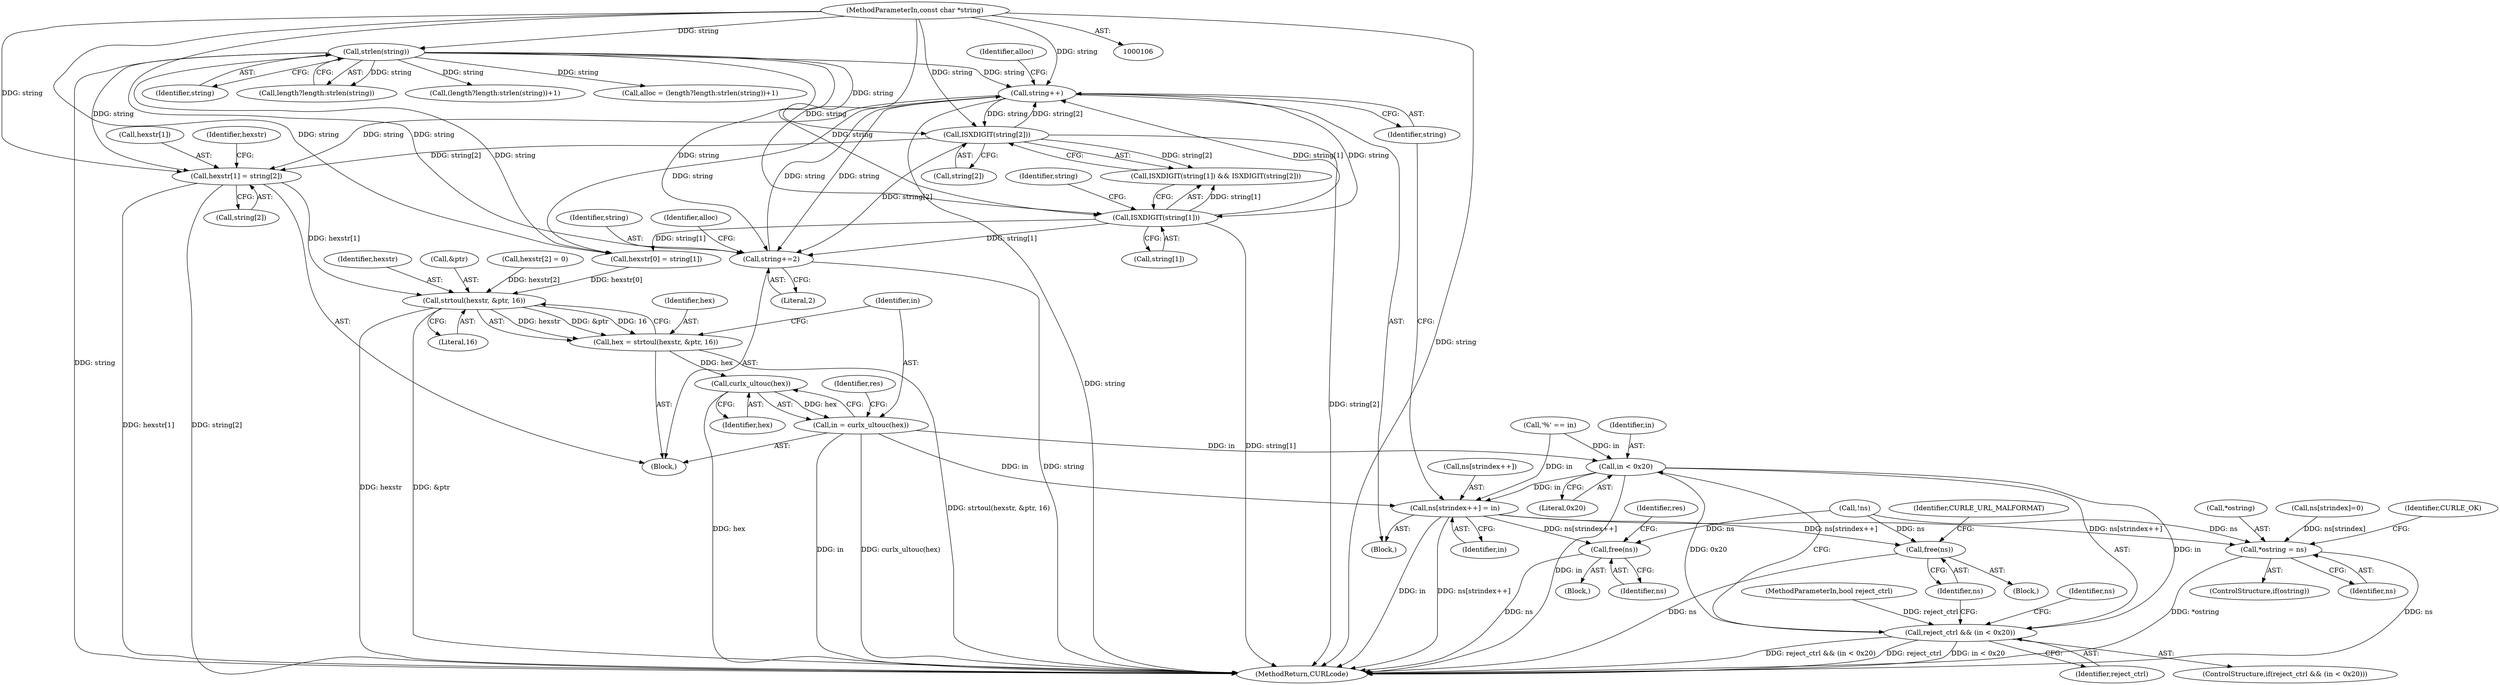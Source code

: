 digraph "0_curl_192c4f788d48f82c03e9cef40013f34370e90737@array" {
"1000179" [label="(Call,hexstr[1] = string[2])"];
"1000239" [label="(Call,string++)"];
"1000165" [label="(Call,ISXDIGIT(string[2]))"];
"1000121" [label="(Call,strlen(string))"];
"1000108" [label="(MethodParameterIn,const char *string)"];
"1000161" [label="(Call,ISXDIGIT(string[1]))"];
"1000216" [label="(Call,string+=2)"];
"1000193" [label="(Call,strtoul(hexstr, &ptr, 16))"];
"1000191" [label="(Call,hex = strtoul(hexstr, &ptr, 16))"];
"1000200" [label="(Call,curlx_ultouc(hex))"];
"1000198" [label="(Call,in = curlx_ultouc(hex))"];
"1000225" [label="(Call,in < 0x20)"];
"1000223" [label="(Call,reject_ctrl && (in < 0x20))"];
"1000233" [label="(Call,ns[strindex++] = in)"];
"1000212" [label="(Call,free(ns))"];
"1000229" [label="(Call,free(ns))"];
"1000254" [label="(Call,*ostring = ns)"];
"1000160" [label="(Call,ISXDIGIT(string[1]) && ISXDIGIT(string[2]))"];
"1000240" [label="(Identifier,string)"];
"1000166" [label="(Call,string[2])"];
"1000217" [label="(Identifier,string)"];
"1000224" [label="(Identifier,reject_ctrl)"];
"1000198" [label="(Call,in = curlx_ultouc(hex))"];
"1000197" [label="(Literal,16)"];
"1000146" [label="(Block,)"];
"1000191" [label="(Call,hex = strtoul(hexstr, &ptr, 16))"];
"1000225" [label="(Call,in < 0x20)"];
"1000255" [label="(Call,*ostring)"];
"1000161" [label="(Call,ISXDIGIT(string[1]))"];
"1000115" [label="(Call,alloc = (length?length:strlen(string))+1)"];
"1000215" [label="(Identifier,res)"];
"1000201" [label="(Identifier,hex)"];
"1000257" [label="(Identifier,ns)"];
"1000162" [label="(Call,string[1])"];
"1000122" [label="(Identifier,string)"];
"1000213" [label="(Identifier,ns)"];
"1000194" [label="(Identifier,hexstr)"];
"1000108" [label="(MethodParameterIn,const char *string)"];
"1000199" [label="(Identifier,in)"];
"1000232" [label="(Identifier,CURLE_URL_MALFORMAT)"];
"1000169" [label="(Block,)"];
"1000179" [label="(Call,hexstr[1] = string[2])"];
"1000203" [label="(Identifier,res)"];
"1000216" [label="(Call,string+=2)"];
"1000211" [label="(Block,)"];
"1000192" [label="(Identifier,hex)"];
"1000229" [label="(Call,free(ns))"];
"1000165" [label="(Call,ISXDIGIT(string[2]))"];
"1000188" [label="(Identifier,hexstr)"];
"1000200" [label="(Call,curlx_ultouc(hex))"];
"1000254" [label="(Call,*ostring = ns)"];
"1000167" [label="(Identifier,string)"];
"1000239" [label="(Call,string++)"];
"1000230" [label="(Identifier,ns)"];
"1000121" [label="(Call,strlen(string))"];
"1000260" [label="(MethodReturn,CURLcode)"];
"1000172" [label="(Call,hexstr[0] = string[1])"];
"1000195" [label="(Call,&ptr)"];
"1000222" [label="(ControlStructure,if(reject_ctrl && (in < 0x20)))"];
"1000241" [label="(Call,ns[strindex]=0)"];
"1000186" [label="(Call,hexstr[2] = 0)"];
"1000233" [label="(Call,ns[strindex++] = in)"];
"1000112" [label="(MethodParameterIn,bool reject_ctrl)"];
"1000220" [label="(Identifier,alloc)"];
"1000238" [label="(Identifier,in)"];
"1000227" [label="(Literal,0x20)"];
"1000218" [label="(Literal,2)"];
"1000153" [label="(Call,'%' == in)"];
"1000180" [label="(Call,hexstr[1])"];
"1000183" [label="(Call,string[2])"];
"1000223" [label="(Call,reject_ctrl && (in < 0x20))"];
"1000193" [label="(Call,strtoul(hexstr, &ptr, 16))"];
"1000212" [label="(Call,free(ns))"];
"1000259" [label="(Identifier,CURLE_OK)"];
"1000252" [label="(ControlStructure,if(ostring))"];
"1000137" [label="(Call,!ns)"];
"1000235" [label="(Identifier,ns)"];
"1000228" [label="(Block,)"];
"1000118" [label="(Call,length?length:strlen(string))"];
"1000144" [label="(Identifier,alloc)"];
"1000226" [label="(Identifier,in)"];
"1000234" [label="(Call,ns[strindex++])"];
"1000117" [label="(Call,(length?length:strlen(string))+1)"];
"1000179" -> "1000169"  [label="AST: "];
"1000179" -> "1000183"  [label="CFG: "];
"1000180" -> "1000179"  [label="AST: "];
"1000183" -> "1000179"  [label="AST: "];
"1000188" -> "1000179"  [label="CFG: "];
"1000179" -> "1000260"  [label="DDG: hexstr[1]"];
"1000179" -> "1000260"  [label="DDG: string[2]"];
"1000239" -> "1000179"  [label="DDG: string"];
"1000165" -> "1000179"  [label="DDG: string[2]"];
"1000121" -> "1000179"  [label="DDG: string"];
"1000108" -> "1000179"  [label="DDG: string"];
"1000179" -> "1000193"  [label="DDG: hexstr[1]"];
"1000239" -> "1000146"  [label="AST: "];
"1000239" -> "1000240"  [label="CFG: "];
"1000240" -> "1000239"  [label="AST: "];
"1000144" -> "1000239"  [label="CFG: "];
"1000239" -> "1000260"  [label="DDG: string"];
"1000239" -> "1000161"  [label="DDG: string"];
"1000239" -> "1000165"  [label="DDG: string"];
"1000239" -> "1000172"  [label="DDG: string"];
"1000239" -> "1000216"  [label="DDG: string"];
"1000165" -> "1000239"  [label="DDG: string[2]"];
"1000121" -> "1000239"  [label="DDG: string"];
"1000161" -> "1000239"  [label="DDG: string[1]"];
"1000216" -> "1000239"  [label="DDG: string"];
"1000108" -> "1000239"  [label="DDG: string"];
"1000165" -> "1000160"  [label="AST: "];
"1000165" -> "1000166"  [label="CFG: "];
"1000166" -> "1000165"  [label="AST: "];
"1000160" -> "1000165"  [label="CFG: "];
"1000165" -> "1000260"  [label="DDG: string[2]"];
"1000165" -> "1000160"  [label="DDG: string[2]"];
"1000121" -> "1000165"  [label="DDG: string"];
"1000108" -> "1000165"  [label="DDG: string"];
"1000165" -> "1000216"  [label="DDG: string[2]"];
"1000121" -> "1000118"  [label="AST: "];
"1000121" -> "1000122"  [label="CFG: "];
"1000122" -> "1000121"  [label="AST: "];
"1000118" -> "1000121"  [label="CFG: "];
"1000121" -> "1000260"  [label="DDG: string"];
"1000121" -> "1000115"  [label="DDG: string"];
"1000121" -> "1000117"  [label="DDG: string"];
"1000121" -> "1000118"  [label="DDG: string"];
"1000108" -> "1000121"  [label="DDG: string"];
"1000121" -> "1000161"  [label="DDG: string"];
"1000121" -> "1000172"  [label="DDG: string"];
"1000121" -> "1000216"  [label="DDG: string"];
"1000108" -> "1000106"  [label="AST: "];
"1000108" -> "1000260"  [label="DDG: string"];
"1000108" -> "1000161"  [label="DDG: string"];
"1000108" -> "1000172"  [label="DDG: string"];
"1000108" -> "1000216"  [label="DDG: string"];
"1000161" -> "1000160"  [label="AST: "];
"1000161" -> "1000162"  [label="CFG: "];
"1000162" -> "1000161"  [label="AST: "];
"1000167" -> "1000161"  [label="CFG: "];
"1000160" -> "1000161"  [label="CFG: "];
"1000161" -> "1000260"  [label="DDG: string[1]"];
"1000161" -> "1000160"  [label="DDG: string[1]"];
"1000161" -> "1000172"  [label="DDG: string[1]"];
"1000161" -> "1000216"  [label="DDG: string[1]"];
"1000216" -> "1000169"  [label="AST: "];
"1000216" -> "1000218"  [label="CFG: "];
"1000217" -> "1000216"  [label="AST: "];
"1000218" -> "1000216"  [label="AST: "];
"1000220" -> "1000216"  [label="CFG: "];
"1000216" -> "1000260"  [label="DDG: string"];
"1000193" -> "1000191"  [label="AST: "];
"1000193" -> "1000197"  [label="CFG: "];
"1000194" -> "1000193"  [label="AST: "];
"1000195" -> "1000193"  [label="AST: "];
"1000197" -> "1000193"  [label="AST: "];
"1000191" -> "1000193"  [label="CFG: "];
"1000193" -> "1000260"  [label="DDG: hexstr"];
"1000193" -> "1000260"  [label="DDG: &ptr"];
"1000193" -> "1000191"  [label="DDG: hexstr"];
"1000193" -> "1000191"  [label="DDG: &ptr"];
"1000193" -> "1000191"  [label="DDG: 16"];
"1000186" -> "1000193"  [label="DDG: hexstr[2]"];
"1000172" -> "1000193"  [label="DDG: hexstr[0]"];
"1000191" -> "1000169"  [label="AST: "];
"1000192" -> "1000191"  [label="AST: "];
"1000199" -> "1000191"  [label="CFG: "];
"1000191" -> "1000260"  [label="DDG: strtoul(hexstr, &ptr, 16)"];
"1000191" -> "1000200"  [label="DDG: hex"];
"1000200" -> "1000198"  [label="AST: "];
"1000200" -> "1000201"  [label="CFG: "];
"1000201" -> "1000200"  [label="AST: "];
"1000198" -> "1000200"  [label="CFG: "];
"1000200" -> "1000260"  [label="DDG: hex"];
"1000200" -> "1000198"  [label="DDG: hex"];
"1000198" -> "1000169"  [label="AST: "];
"1000199" -> "1000198"  [label="AST: "];
"1000203" -> "1000198"  [label="CFG: "];
"1000198" -> "1000260"  [label="DDG: in"];
"1000198" -> "1000260"  [label="DDG: curlx_ultouc(hex)"];
"1000198" -> "1000225"  [label="DDG: in"];
"1000198" -> "1000233"  [label="DDG: in"];
"1000225" -> "1000223"  [label="AST: "];
"1000225" -> "1000227"  [label="CFG: "];
"1000226" -> "1000225"  [label="AST: "];
"1000227" -> "1000225"  [label="AST: "];
"1000223" -> "1000225"  [label="CFG: "];
"1000225" -> "1000260"  [label="DDG: in"];
"1000225" -> "1000223"  [label="DDG: in"];
"1000225" -> "1000223"  [label="DDG: 0x20"];
"1000153" -> "1000225"  [label="DDG: in"];
"1000225" -> "1000233"  [label="DDG: in"];
"1000223" -> "1000222"  [label="AST: "];
"1000223" -> "1000224"  [label="CFG: "];
"1000224" -> "1000223"  [label="AST: "];
"1000230" -> "1000223"  [label="CFG: "];
"1000235" -> "1000223"  [label="CFG: "];
"1000223" -> "1000260"  [label="DDG: in < 0x20"];
"1000223" -> "1000260"  [label="DDG: reject_ctrl && (in < 0x20)"];
"1000223" -> "1000260"  [label="DDG: reject_ctrl"];
"1000112" -> "1000223"  [label="DDG: reject_ctrl"];
"1000233" -> "1000146"  [label="AST: "];
"1000233" -> "1000238"  [label="CFG: "];
"1000234" -> "1000233"  [label="AST: "];
"1000238" -> "1000233"  [label="AST: "];
"1000240" -> "1000233"  [label="CFG: "];
"1000233" -> "1000260"  [label="DDG: in"];
"1000233" -> "1000260"  [label="DDG: ns[strindex++]"];
"1000233" -> "1000212"  [label="DDG: ns[strindex++]"];
"1000233" -> "1000229"  [label="DDG: ns[strindex++]"];
"1000153" -> "1000233"  [label="DDG: in"];
"1000233" -> "1000254"  [label="DDG: ns[strindex++]"];
"1000212" -> "1000211"  [label="AST: "];
"1000212" -> "1000213"  [label="CFG: "];
"1000213" -> "1000212"  [label="AST: "];
"1000215" -> "1000212"  [label="CFG: "];
"1000212" -> "1000260"  [label="DDG: ns"];
"1000137" -> "1000212"  [label="DDG: ns"];
"1000229" -> "1000228"  [label="AST: "];
"1000229" -> "1000230"  [label="CFG: "];
"1000230" -> "1000229"  [label="AST: "];
"1000232" -> "1000229"  [label="CFG: "];
"1000229" -> "1000260"  [label="DDG: ns"];
"1000137" -> "1000229"  [label="DDG: ns"];
"1000254" -> "1000252"  [label="AST: "];
"1000254" -> "1000257"  [label="CFG: "];
"1000255" -> "1000254"  [label="AST: "];
"1000257" -> "1000254"  [label="AST: "];
"1000259" -> "1000254"  [label="CFG: "];
"1000254" -> "1000260"  [label="DDG: ns"];
"1000254" -> "1000260"  [label="DDG: *ostring"];
"1000137" -> "1000254"  [label="DDG: ns"];
"1000241" -> "1000254"  [label="DDG: ns[strindex]"];
}
